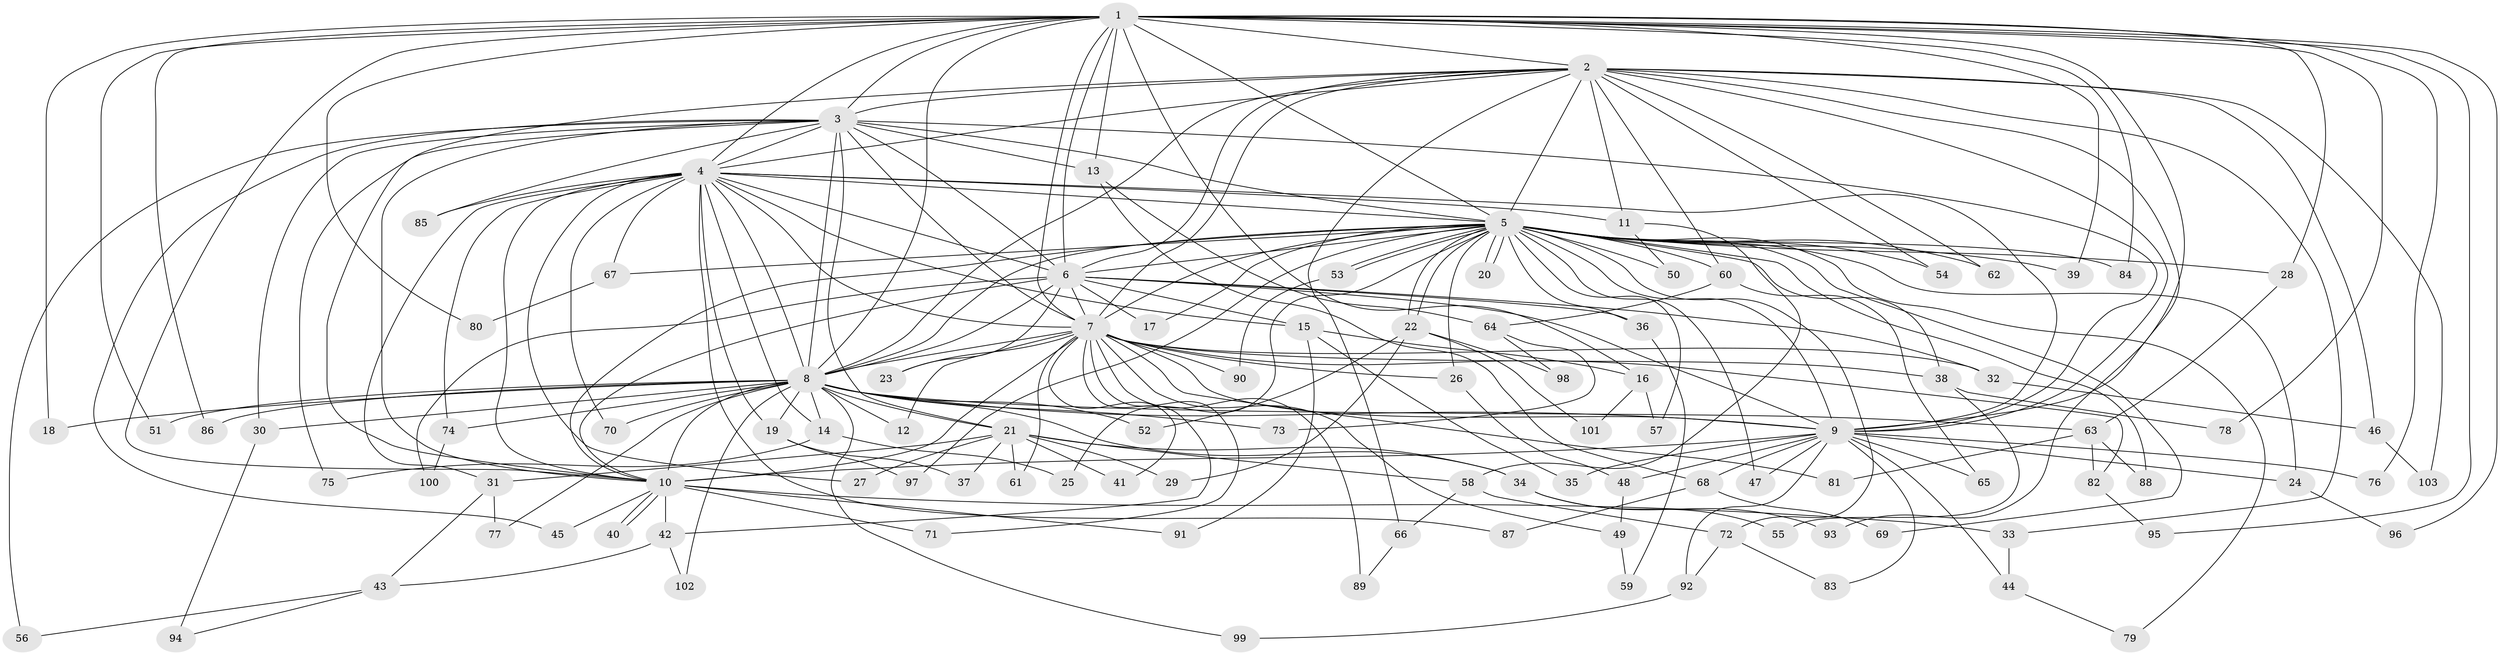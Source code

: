 // Generated by graph-tools (version 1.1) at 2025/45/03/09/25 04:45:10]
// undirected, 103 vertices, 231 edges
graph export_dot {
graph [start="1"]
  node [color=gray90,style=filled];
  1;
  2;
  3;
  4;
  5;
  6;
  7;
  8;
  9;
  10;
  11;
  12;
  13;
  14;
  15;
  16;
  17;
  18;
  19;
  20;
  21;
  22;
  23;
  24;
  25;
  26;
  27;
  28;
  29;
  30;
  31;
  32;
  33;
  34;
  35;
  36;
  37;
  38;
  39;
  40;
  41;
  42;
  43;
  44;
  45;
  46;
  47;
  48;
  49;
  50;
  51;
  52;
  53;
  54;
  55;
  56;
  57;
  58;
  59;
  60;
  61;
  62;
  63;
  64;
  65;
  66;
  67;
  68;
  69;
  70;
  71;
  72;
  73;
  74;
  75;
  76;
  77;
  78;
  79;
  80;
  81;
  82;
  83;
  84;
  85;
  86;
  87;
  88;
  89;
  90;
  91;
  92;
  93;
  94;
  95;
  96;
  97;
  98;
  99;
  100;
  101;
  102;
  103;
  1 -- 2;
  1 -- 3;
  1 -- 4;
  1 -- 5;
  1 -- 6;
  1 -- 7;
  1 -- 8;
  1 -- 9;
  1 -- 10;
  1 -- 13;
  1 -- 16;
  1 -- 18;
  1 -- 28;
  1 -- 39;
  1 -- 51;
  1 -- 76;
  1 -- 78;
  1 -- 80;
  1 -- 84;
  1 -- 86;
  1 -- 95;
  1 -- 96;
  2 -- 3;
  2 -- 4;
  2 -- 5;
  2 -- 6;
  2 -- 7;
  2 -- 8;
  2 -- 9;
  2 -- 10;
  2 -- 11;
  2 -- 33;
  2 -- 46;
  2 -- 54;
  2 -- 60;
  2 -- 62;
  2 -- 66;
  2 -- 93;
  2 -- 103;
  3 -- 4;
  3 -- 5;
  3 -- 6;
  3 -- 7;
  3 -- 8;
  3 -- 9;
  3 -- 10;
  3 -- 13;
  3 -- 21;
  3 -- 30;
  3 -- 45;
  3 -- 56;
  3 -- 75;
  3 -- 85;
  4 -- 5;
  4 -- 6;
  4 -- 7;
  4 -- 8;
  4 -- 9;
  4 -- 10;
  4 -- 11;
  4 -- 14;
  4 -- 15;
  4 -- 19;
  4 -- 27;
  4 -- 31;
  4 -- 67;
  4 -- 70;
  4 -- 74;
  4 -- 85;
  4 -- 87;
  5 -- 6;
  5 -- 7;
  5 -- 8;
  5 -- 9;
  5 -- 10;
  5 -- 17;
  5 -- 20;
  5 -- 20;
  5 -- 22;
  5 -- 22;
  5 -- 24;
  5 -- 25;
  5 -- 26;
  5 -- 28;
  5 -- 36;
  5 -- 38;
  5 -- 39;
  5 -- 47;
  5 -- 50;
  5 -- 53;
  5 -- 53;
  5 -- 54;
  5 -- 57;
  5 -- 60;
  5 -- 62;
  5 -- 67;
  5 -- 69;
  5 -- 72;
  5 -- 79;
  5 -- 84;
  5 -- 88;
  5 -- 97;
  6 -- 7;
  6 -- 8;
  6 -- 9;
  6 -- 10;
  6 -- 15;
  6 -- 17;
  6 -- 23;
  6 -- 32;
  6 -- 36;
  6 -- 100;
  7 -- 8;
  7 -- 9;
  7 -- 10;
  7 -- 12;
  7 -- 23;
  7 -- 26;
  7 -- 32;
  7 -- 38;
  7 -- 41;
  7 -- 42;
  7 -- 49;
  7 -- 61;
  7 -- 71;
  7 -- 81;
  7 -- 82;
  7 -- 89;
  7 -- 90;
  8 -- 9;
  8 -- 10;
  8 -- 12;
  8 -- 14;
  8 -- 18;
  8 -- 19;
  8 -- 21;
  8 -- 30;
  8 -- 34;
  8 -- 51;
  8 -- 52;
  8 -- 63;
  8 -- 70;
  8 -- 73;
  8 -- 74;
  8 -- 77;
  8 -- 86;
  8 -- 99;
  8 -- 102;
  9 -- 10;
  9 -- 24;
  9 -- 35;
  9 -- 44;
  9 -- 47;
  9 -- 48;
  9 -- 65;
  9 -- 68;
  9 -- 76;
  9 -- 83;
  9 -- 92;
  10 -- 33;
  10 -- 40;
  10 -- 40;
  10 -- 42;
  10 -- 45;
  10 -- 71;
  10 -- 91;
  11 -- 50;
  11 -- 58;
  13 -- 64;
  13 -- 68;
  14 -- 25;
  14 -- 75;
  15 -- 16;
  15 -- 35;
  15 -- 91;
  16 -- 57;
  16 -- 101;
  19 -- 37;
  19 -- 97;
  21 -- 27;
  21 -- 29;
  21 -- 31;
  21 -- 34;
  21 -- 37;
  21 -- 41;
  21 -- 58;
  21 -- 61;
  22 -- 29;
  22 -- 52;
  22 -- 98;
  22 -- 101;
  24 -- 96;
  26 -- 48;
  28 -- 63;
  30 -- 94;
  31 -- 43;
  31 -- 77;
  32 -- 46;
  33 -- 44;
  34 -- 55;
  34 -- 93;
  36 -- 59;
  38 -- 55;
  38 -- 78;
  42 -- 43;
  42 -- 102;
  43 -- 56;
  43 -- 94;
  44 -- 79;
  46 -- 103;
  48 -- 49;
  49 -- 59;
  53 -- 90;
  58 -- 66;
  58 -- 72;
  60 -- 64;
  60 -- 65;
  63 -- 81;
  63 -- 82;
  63 -- 88;
  64 -- 73;
  64 -- 98;
  66 -- 89;
  67 -- 80;
  68 -- 69;
  68 -- 87;
  72 -- 83;
  72 -- 92;
  74 -- 100;
  82 -- 95;
  92 -- 99;
}
